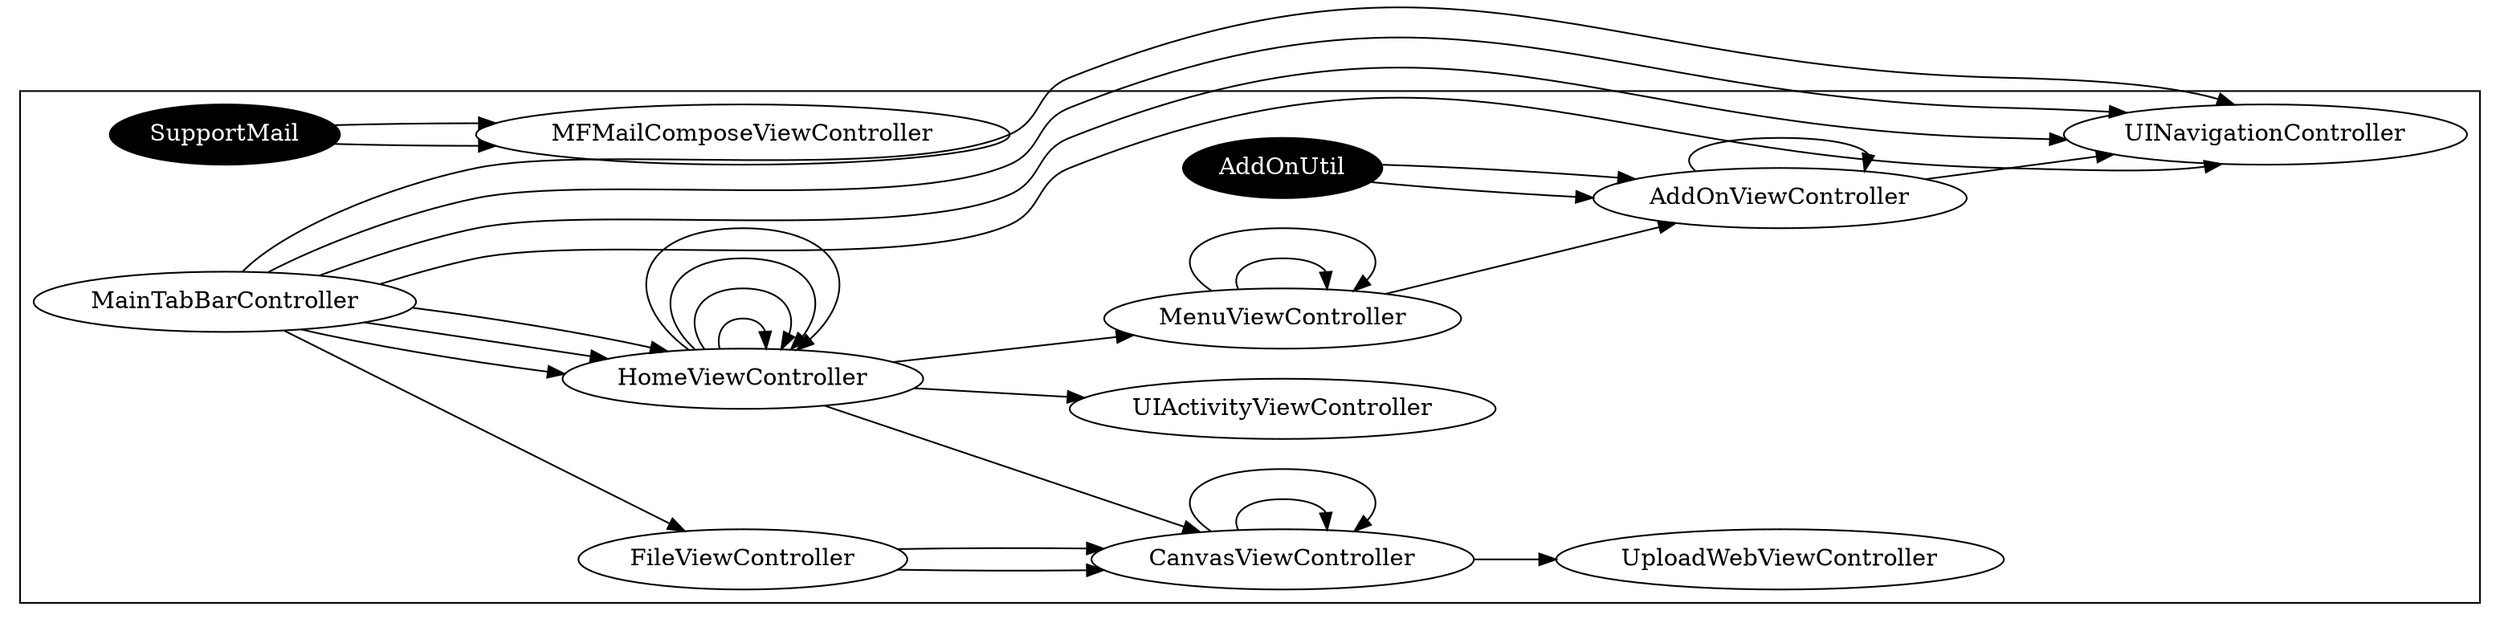 digraph SwiftOutline {
graph [rankdir=LR]
	subgraph cluster_0 {	"AddOnViewController" -> "AddOnViewController"
	"AddOnViewController" -> "UINavigationController"
	"AddOnUtil" -> "AddOnViewController"
	"AddOnUtil" -> "AddOnViewController"
	"SupportMail" -> "MFMailComposeViewController"
	"SupportMail" -> "MFMailComposeViewController"
	"HomeViewController" -> "HomeViewController"
	"HomeViewController" -> "HomeViewController"
	"HomeViewController" -> "HomeViewController"
	"HomeViewController" -> "CanvasViewController"
	"HomeViewController" -> "UIActivityViewController"
	"HomeViewController" -> "MenuViewController"
	"HomeViewController" -> "HomeViewController"
	"FileViewController" -> "CanvasViewController"
	"FileViewController" -> "CanvasViewController"
	"MainTabBarController" -> "HomeViewController"
	"MainTabBarController" -> "UINavigationController"
	"MainTabBarController" -> "FileViewController"
	"MainTabBarController" -> "UINavigationController"
	"MainTabBarController" -> "HomeViewController"
	"MainTabBarController" -> "UINavigationController"
	"MainTabBarController" -> "HomeViewController"
	"MainTabBarController" -> "UINavigationController"
	"MenuViewController" -> "MenuViewController"
	"MenuViewController" -> "MenuViewController"
	"MenuViewController" -> "AddOnViewController"
	"CanvasViewController" -> "CanvasViewController"
	"CanvasViewController" -> "CanvasViewController"
	"CanvasViewController" -> "UploadWebViewController"
}
"SupportMail" [style="filled",fillcolor=black, fontcolor=white];
"AddOnUtil" [style="filled",fillcolor=black, fontcolor=white];
}
